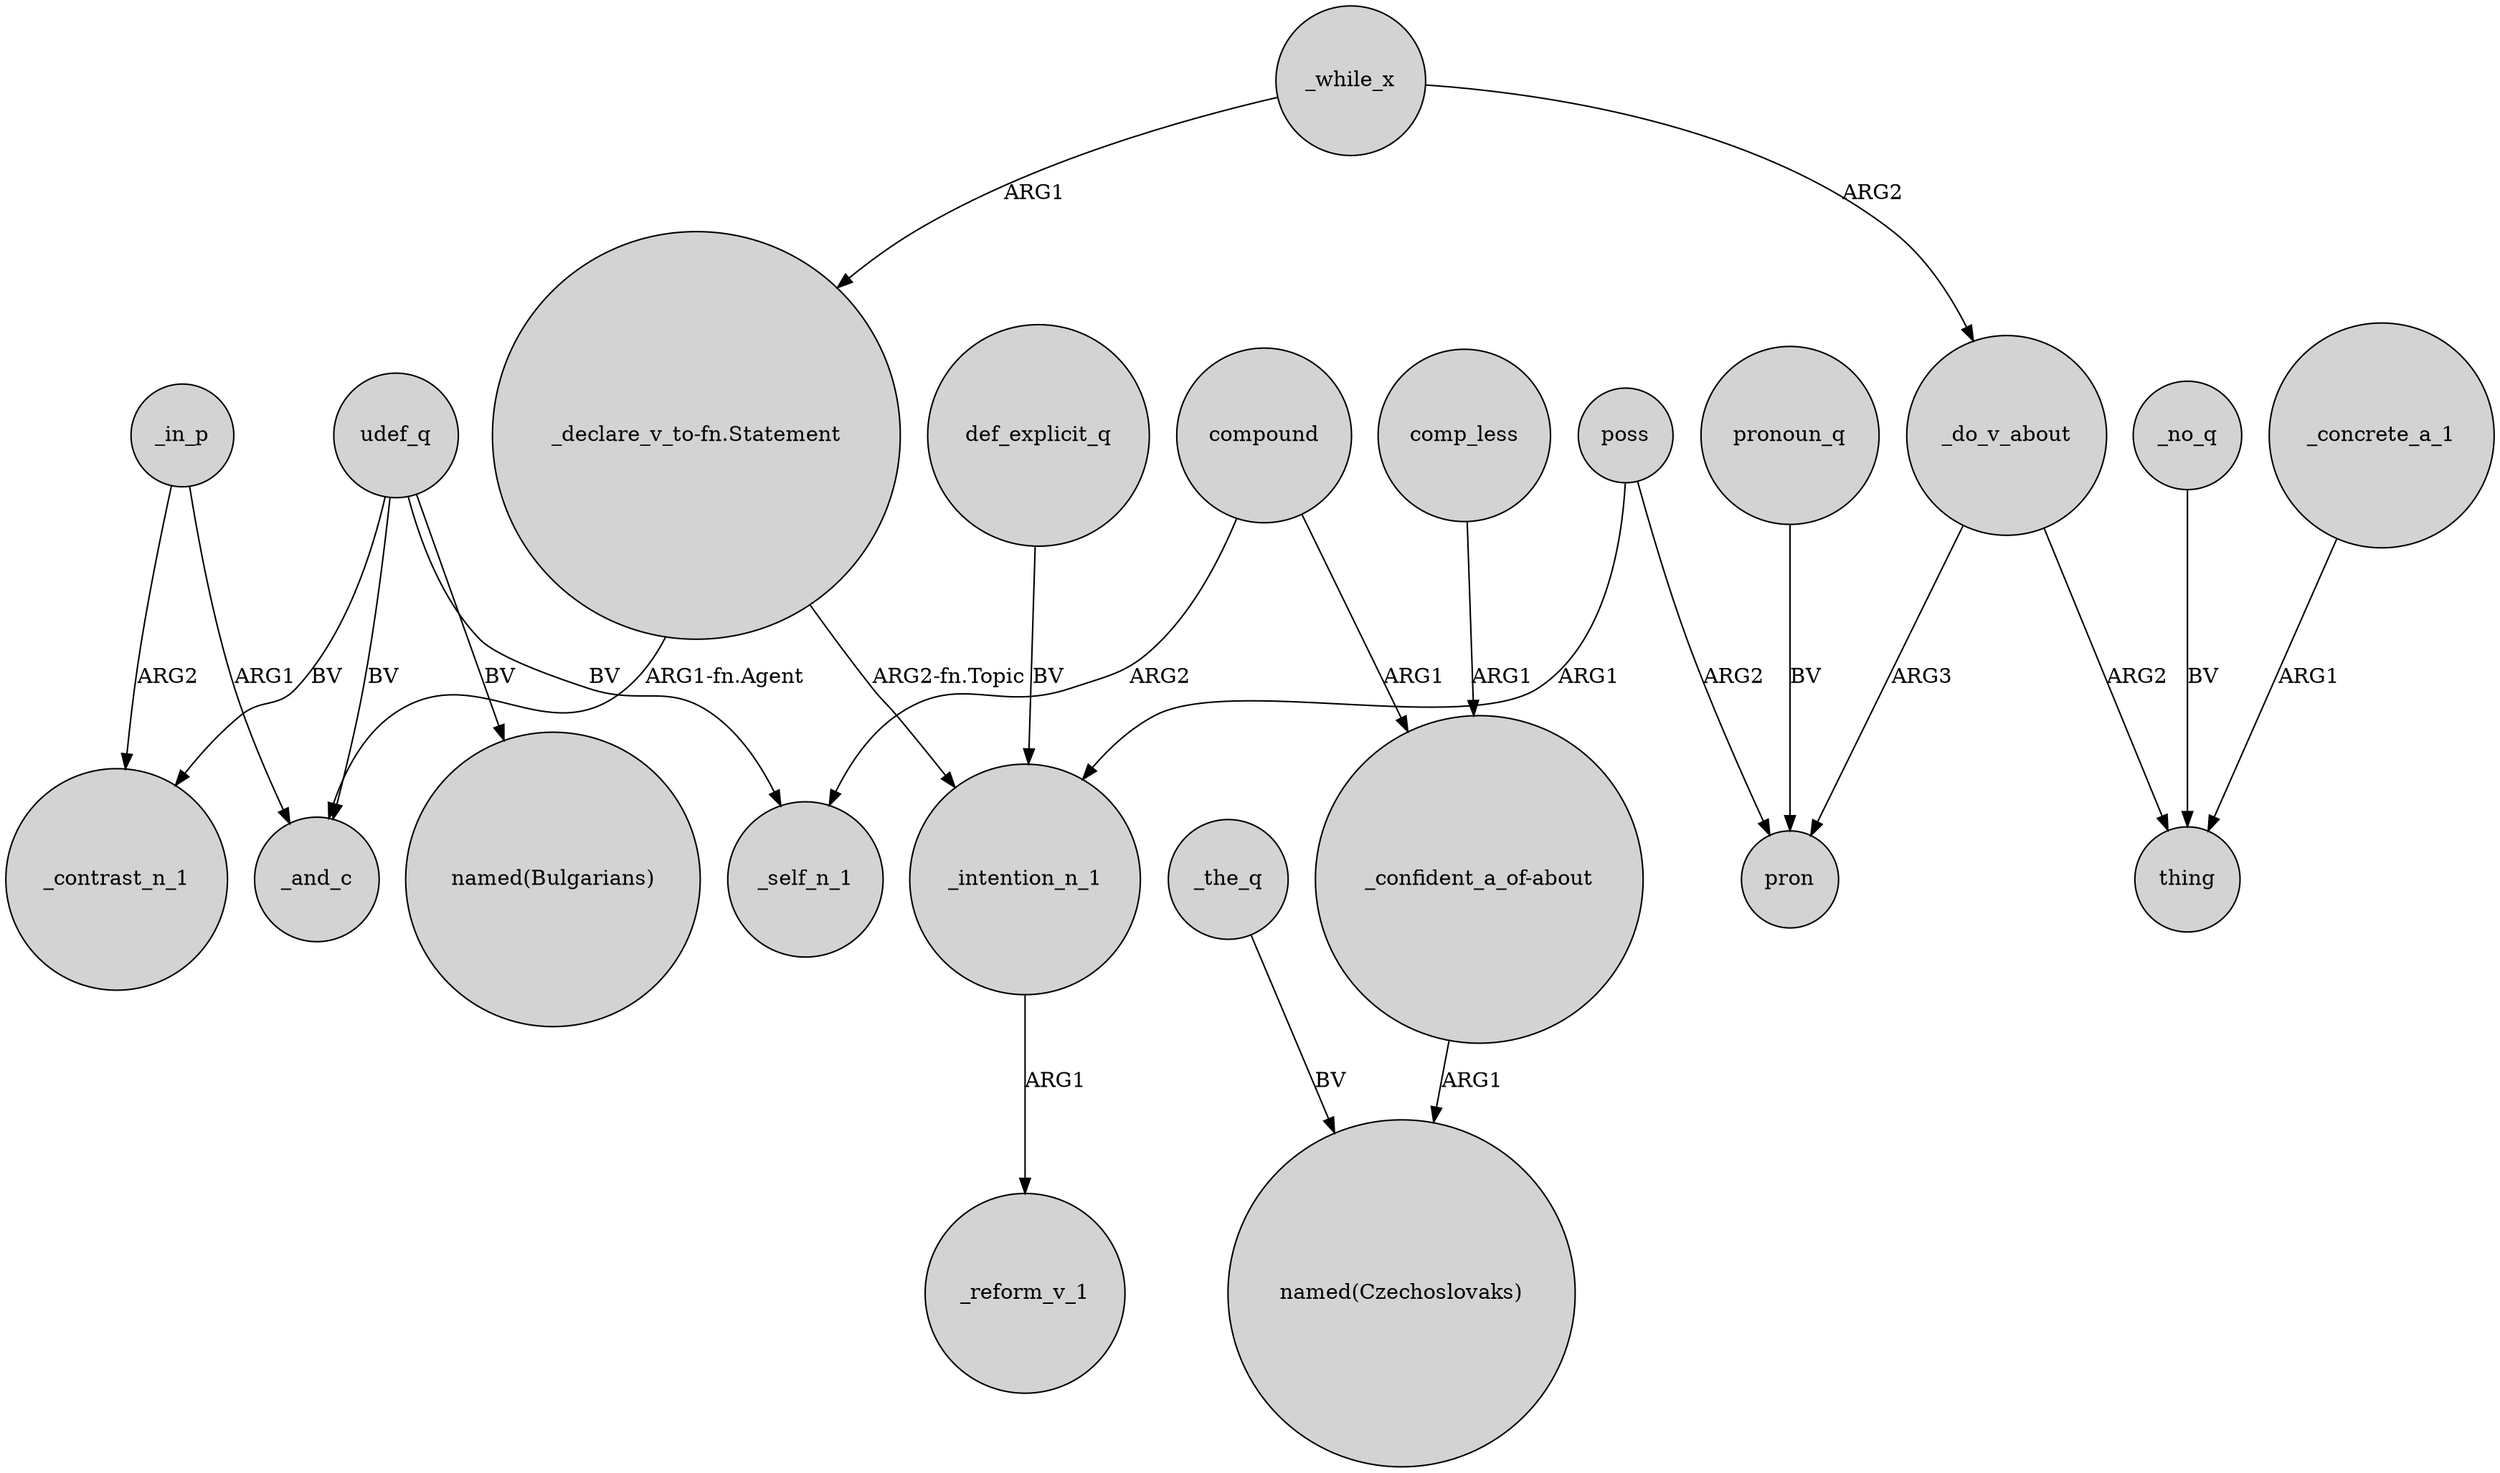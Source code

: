digraph {
	node [shape=circle style=filled]
	_in_p -> _contrast_n_1 [label=ARG2]
	poss -> pron [label=ARG2]
	"_declare_v_to-fn.Statement" -> _and_c [label="ARG1-fn.Agent"]
	pronoun_q -> pron [label=BV]
	_while_x -> "_declare_v_to-fn.Statement" [label=ARG1]
	_do_v_about -> thing [label=ARG2]
	"_declare_v_to-fn.Statement" -> _intention_n_1 [label="ARG2-fn.Topic"]
	"_confident_a_of-about" -> "named(Czechoslovaks)" [label=ARG1]
	_the_q -> "named(Czechoslovaks)" [label=BV]
	udef_q -> _contrast_n_1 [label=BV]
	compound -> "_confident_a_of-about" [label=ARG1]
	def_explicit_q -> _intention_n_1 [label=BV]
	_in_p -> _and_c [label=ARG1]
	_no_q -> thing [label=BV]
	udef_q -> _self_n_1 [label=BV]
	udef_q -> "named(Bulgarians)" [label=BV]
	poss -> _intention_n_1 [label=ARG1]
	compound -> _self_n_1 [label=ARG2]
	_concrete_a_1 -> thing [label=ARG1]
	_do_v_about -> pron [label=ARG3]
	_intention_n_1 -> _reform_v_1 [label=ARG1]
	_while_x -> _do_v_about [label=ARG2]
	comp_less -> "_confident_a_of-about" [label=ARG1]
	udef_q -> _and_c [label=BV]
}
